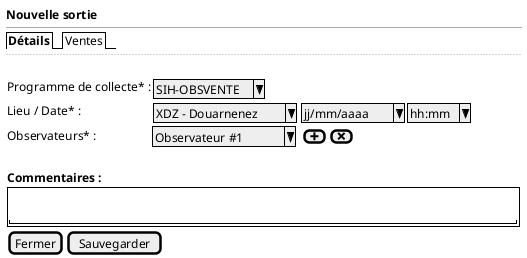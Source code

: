 @startsalt
{
  <b>Nouvelle sortie
  --
  {/ <b>Détails | Ventes }
  ..
  .
  {

      Programme de collecte* :    | { ^SIH-OBSVENTE^ }
      Lieu / Date* :     | { ^XDZ - Douarnenez^ } | { ^ jj/mm/aaaa^  |  ^ hh:mm^ }
      Observateurs* :            | ^ Observateur #1 ^ | { [<&plus>] | [<&x>] }
      .
  }

  {
     <b>Commentaires :

     {+ .
        "                                                               "
     }
  }

  { [Fermer] | [Sauvegarder] }
}
@endsalt
